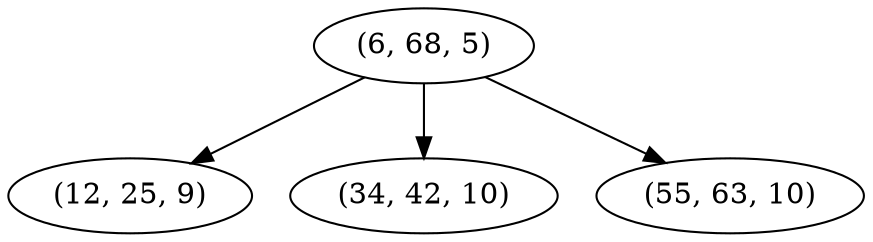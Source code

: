 digraph tree {
    "(6, 68, 5)";
    "(12, 25, 9)";
    "(34, 42, 10)";
    "(55, 63, 10)";
    "(6, 68, 5)" -> "(12, 25, 9)";
    "(6, 68, 5)" -> "(34, 42, 10)";
    "(6, 68, 5)" -> "(55, 63, 10)";
}
